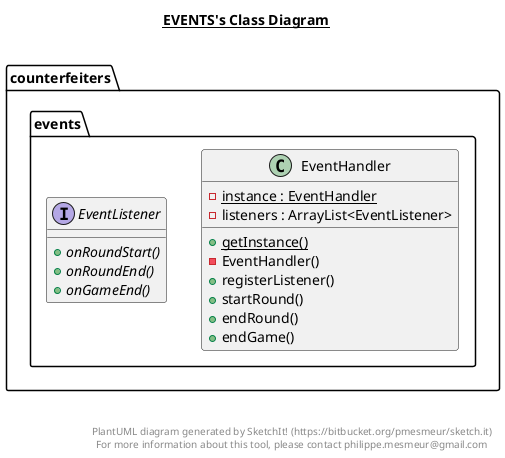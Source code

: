 @startuml

title __EVENTS's Class Diagram__\n

  namespace counterfeiters {
    namespace events {
      class counterfeiters.events.EventHandler {
          {static} - instance : EventHandler
          - listeners : ArrayList<EventListener>
          {static} + getInstance()
          - EventHandler()
          + registerListener()
          + startRound()
          + endRound()
          + endGame()
      }
    }
  }
  

  namespace counterfeiters {
    namespace events {
      interface counterfeiters.events.EventListener {
          {abstract} + onRoundStart()
          {abstract} + onRoundEnd()
          {abstract} + onGameEnd()
      }
    }
  }
  



right footer


PlantUML diagram generated by SketchIt! (https://bitbucket.org/pmesmeur/sketch.it)
For more information about this tool, please contact philippe.mesmeur@gmail.com
endfooter

@enduml
